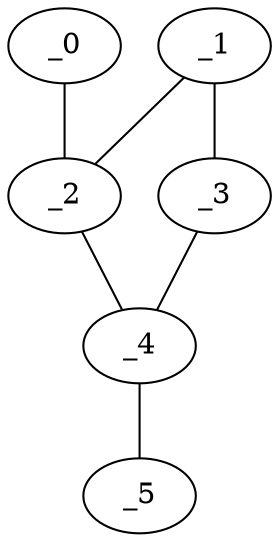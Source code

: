 graph KP1_0043 {
	_0	 [x="1.04776",
		y="2.94103"];
	_2	 [x="0.454562",
		y="0.944619"];
	_0 -- _2;
	_1	 [x="1.67258",
		y="2.81716"];
	_1 -- _2;
	_3	 [x="0.122986",
		y="1.03415"];
	_1 -- _3;
	_4	 [x="1.91",
		y="0.63"];
	_2 -- _4;
	_3 -- _4;
	_5	 [x="1.65572",
		y="1.07471"];
	_4 -- _5;
}

